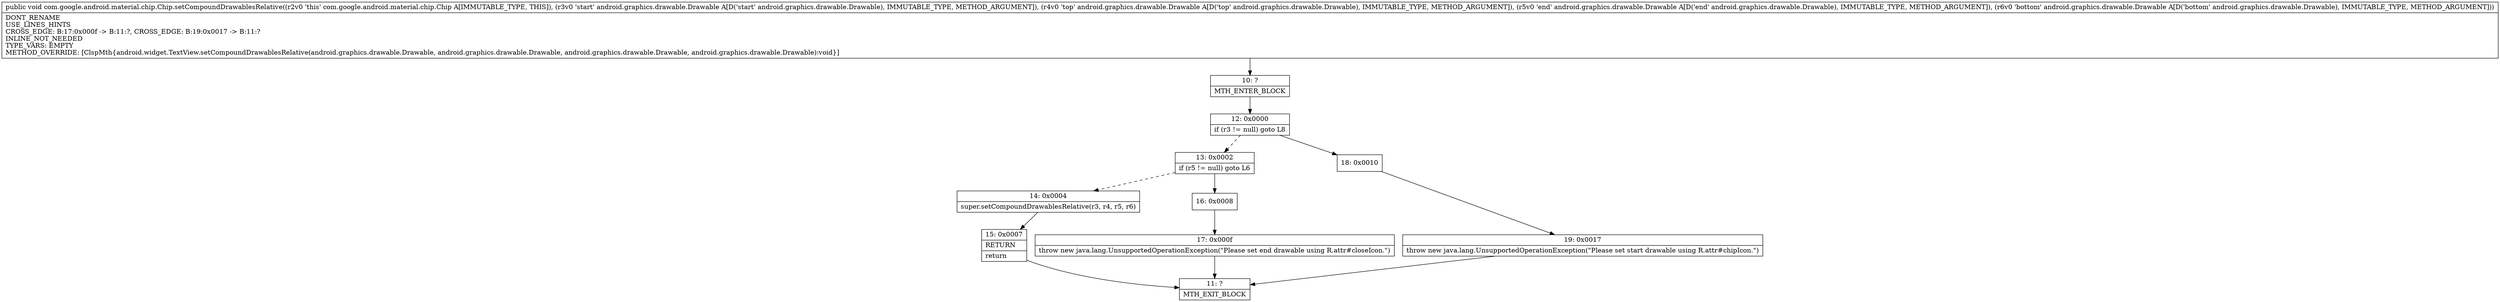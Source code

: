 digraph "CFG forcom.google.android.material.chip.Chip.setCompoundDrawablesRelative(Landroid\/graphics\/drawable\/Drawable;Landroid\/graphics\/drawable\/Drawable;Landroid\/graphics\/drawable\/Drawable;Landroid\/graphics\/drawable\/Drawable;)V" {
Node_10 [shape=record,label="{10\:\ ?|MTH_ENTER_BLOCK\l}"];
Node_12 [shape=record,label="{12\:\ 0x0000|if (r3 != null) goto L8\l}"];
Node_13 [shape=record,label="{13\:\ 0x0002|if (r5 != null) goto L6\l}"];
Node_14 [shape=record,label="{14\:\ 0x0004|super.setCompoundDrawablesRelative(r3, r4, r5, r6)\l}"];
Node_15 [shape=record,label="{15\:\ 0x0007|RETURN\l|return\l}"];
Node_11 [shape=record,label="{11\:\ ?|MTH_EXIT_BLOCK\l}"];
Node_16 [shape=record,label="{16\:\ 0x0008}"];
Node_17 [shape=record,label="{17\:\ 0x000f|throw new java.lang.UnsupportedOperationException(\"Please set end drawable using R.attr#closeIcon.\")\l}"];
Node_18 [shape=record,label="{18\:\ 0x0010}"];
Node_19 [shape=record,label="{19\:\ 0x0017|throw new java.lang.UnsupportedOperationException(\"Please set start drawable using R.attr#chipIcon.\")\l}"];
MethodNode[shape=record,label="{public void com.google.android.material.chip.Chip.setCompoundDrawablesRelative((r2v0 'this' com.google.android.material.chip.Chip A[IMMUTABLE_TYPE, THIS]), (r3v0 'start' android.graphics.drawable.Drawable A[D('start' android.graphics.drawable.Drawable), IMMUTABLE_TYPE, METHOD_ARGUMENT]), (r4v0 'top' android.graphics.drawable.Drawable A[D('top' android.graphics.drawable.Drawable), IMMUTABLE_TYPE, METHOD_ARGUMENT]), (r5v0 'end' android.graphics.drawable.Drawable A[D('end' android.graphics.drawable.Drawable), IMMUTABLE_TYPE, METHOD_ARGUMENT]), (r6v0 'bottom' android.graphics.drawable.Drawable A[D('bottom' android.graphics.drawable.Drawable), IMMUTABLE_TYPE, METHOD_ARGUMENT]))  | DONT_RENAME\lUSE_LINES_HINTS\lCROSS_EDGE: B:17:0x000f \-\> B:11:?, CROSS_EDGE: B:19:0x0017 \-\> B:11:?\lINLINE_NOT_NEEDED\lTYPE_VARS: EMPTY\lMETHOD_OVERRIDE: [ClspMth\{android.widget.TextView.setCompoundDrawablesRelative(android.graphics.drawable.Drawable, android.graphics.drawable.Drawable, android.graphics.drawable.Drawable, android.graphics.drawable.Drawable):void\}]\l}"];
MethodNode -> Node_10;Node_10 -> Node_12;
Node_12 -> Node_13[style=dashed];
Node_12 -> Node_18;
Node_13 -> Node_14[style=dashed];
Node_13 -> Node_16;
Node_14 -> Node_15;
Node_15 -> Node_11;
Node_16 -> Node_17;
Node_17 -> Node_11;
Node_18 -> Node_19;
Node_19 -> Node_11;
}

